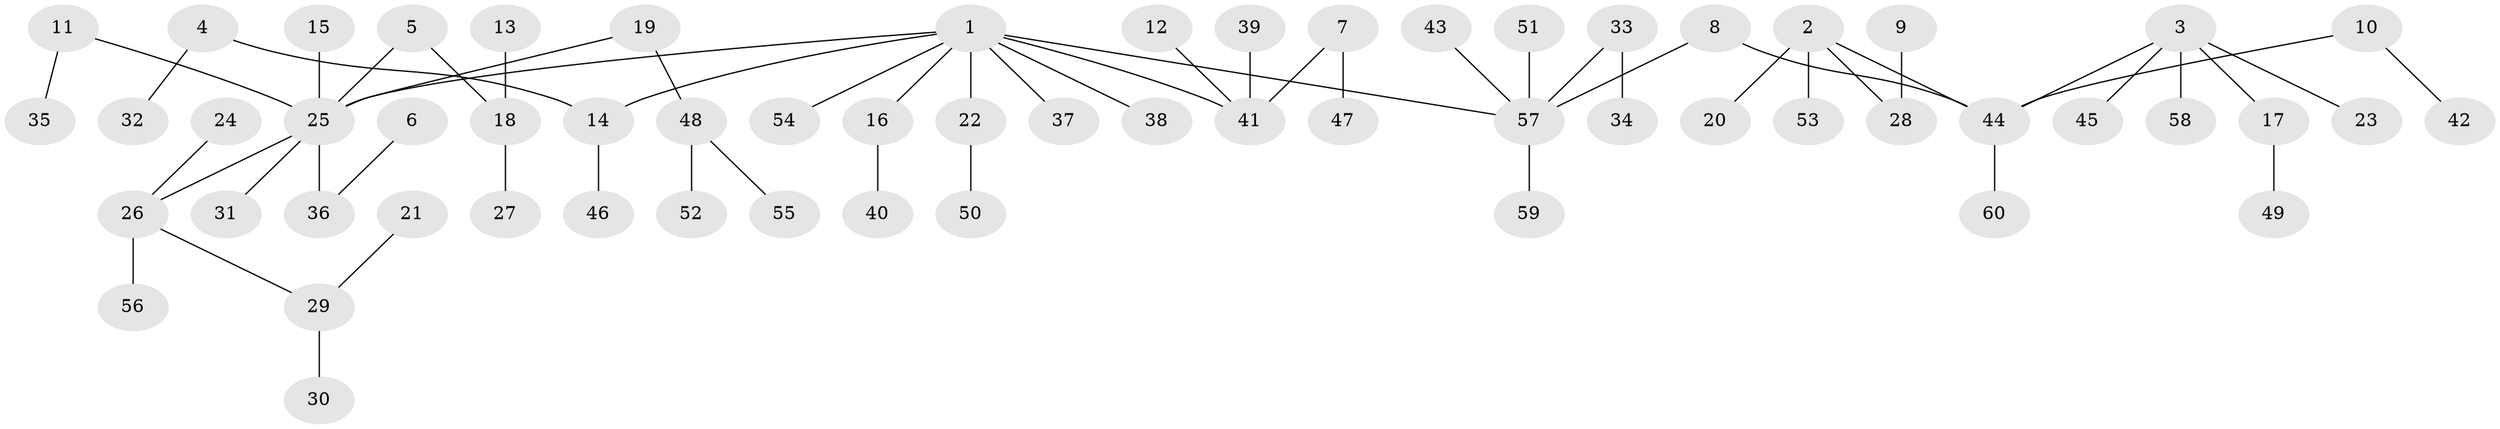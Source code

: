 // original degree distribution, {8: 0.006711409395973154, 3: 0.11409395973154363, 7: 0.013422818791946308, 4: 0.06040268456375839, 6: 0.006711409395973154, 10: 0.006711409395973154, 5: 0.013422818791946308, 1: 0.47651006711409394, 2: 0.30201342281879195}
// Generated by graph-tools (version 1.1) at 2025/37/03/04/25 23:37:30]
// undirected, 60 vertices, 59 edges
graph export_dot {
  node [color=gray90,style=filled];
  1;
  2;
  3;
  4;
  5;
  6;
  7;
  8;
  9;
  10;
  11;
  12;
  13;
  14;
  15;
  16;
  17;
  18;
  19;
  20;
  21;
  22;
  23;
  24;
  25;
  26;
  27;
  28;
  29;
  30;
  31;
  32;
  33;
  34;
  35;
  36;
  37;
  38;
  39;
  40;
  41;
  42;
  43;
  44;
  45;
  46;
  47;
  48;
  49;
  50;
  51;
  52;
  53;
  54;
  55;
  56;
  57;
  58;
  59;
  60;
  1 -- 14 [weight=1.0];
  1 -- 16 [weight=1.0];
  1 -- 22 [weight=1.0];
  1 -- 25 [weight=1.0];
  1 -- 37 [weight=1.0];
  1 -- 38 [weight=1.0];
  1 -- 41 [weight=1.0];
  1 -- 54 [weight=1.0];
  1 -- 57 [weight=1.0];
  2 -- 20 [weight=1.0];
  2 -- 28 [weight=1.0];
  2 -- 44 [weight=1.0];
  2 -- 53 [weight=1.0];
  3 -- 17 [weight=1.0];
  3 -- 23 [weight=1.0];
  3 -- 44 [weight=1.0];
  3 -- 45 [weight=1.0];
  3 -- 58 [weight=1.0];
  4 -- 14 [weight=1.0];
  4 -- 32 [weight=1.0];
  5 -- 18 [weight=1.0];
  5 -- 25 [weight=1.0];
  6 -- 36 [weight=1.0];
  7 -- 41 [weight=1.0];
  7 -- 47 [weight=1.0];
  8 -- 44 [weight=1.0];
  8 -- 57 [weight=1.0];
  9 -- 28 [weight=1.0];
  10 -- 42 [weight=1.0];
  10 -- 44 [weight=1.0];
  11 -- 25 [weight=1.0];
  11 -- 35 [weight=1.0];
  12 -- 41 [weight=1.0];
  13 -- 18 [weight=1.0];
  14 -- 46 [weight=1.0];
  15 -- 25 [weight=1.0];
  16 -- 40 [weight=1.0];
  17 -- 49 [weight=1.0];
  18 -- 27 [weight=1.0];
  19 -- 25 [weight=1.0];
  19 -- 48 [weight=1.0];
  21 -- 29 [weight=1.0];
  22 -- 50 [weight=1.0];
  24 -- 26 [weight=1.0];
  25 -- 26 [weight=1.0];
  25 -- 31 [weight=1.0];
  25 -- 36 [weight=1.0];
  26 -- 29 [weight=1.0];
  26 -- 56 [weight=1.0];
  29 -- 30 [weight=1.0];
  33 -- 34 [weight=1.0];
  33 -- 57 [weight=1.0];
  39 -- 41 [weight=1.0];
  43 -- 57 [weight=1.0];
  44 -- 60 [weight=1.0];
  48 -- 52 [weight=1.0];
  48 -- 55 [weight=1.0];
  51 -- 57 [weight=1.0];
  57 -- 59 [weight=1.0];
}
